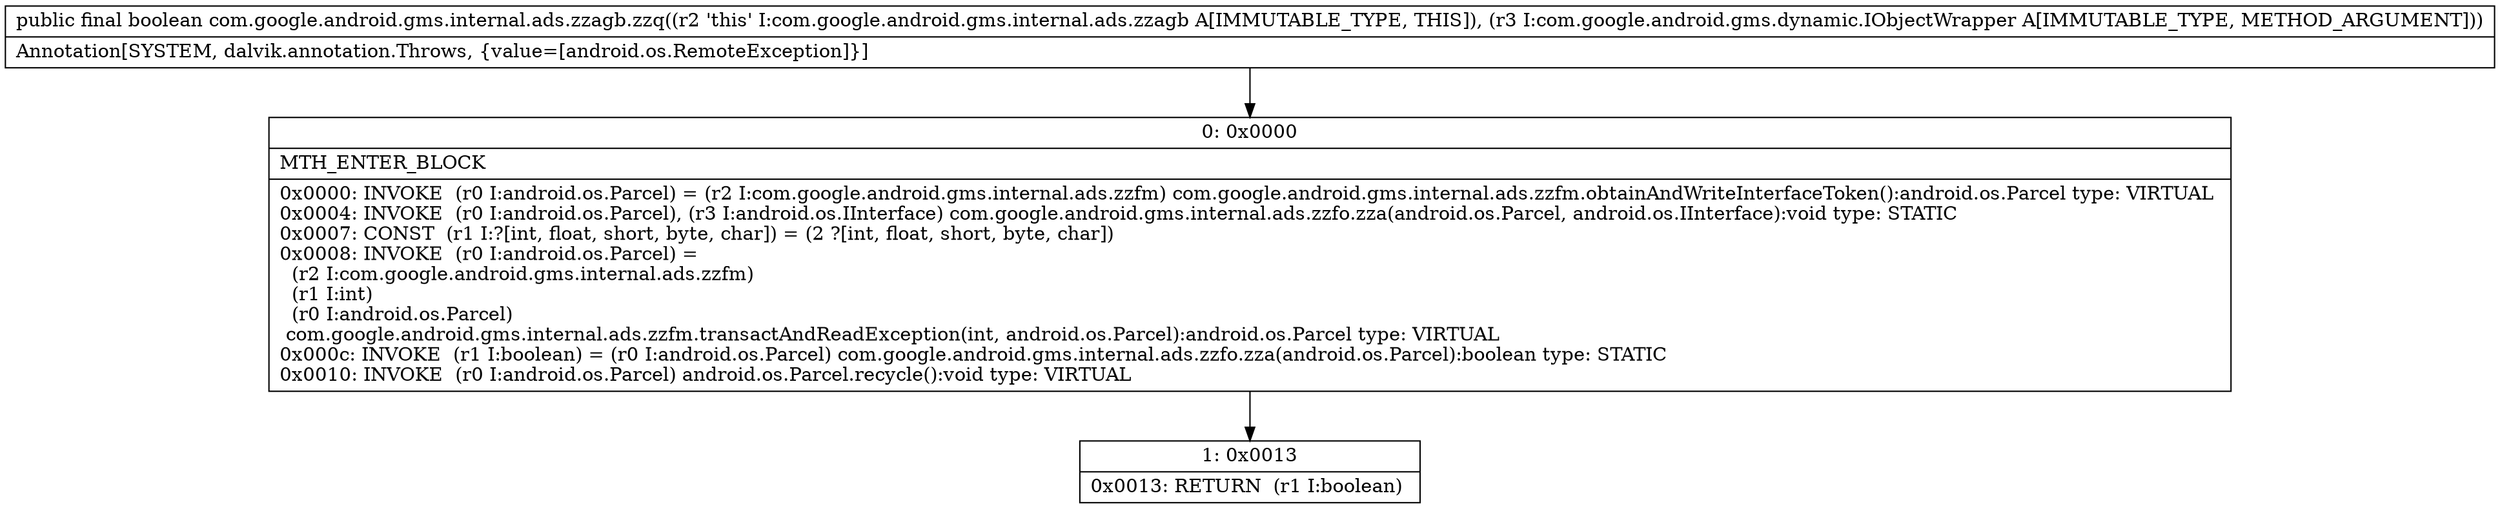 digraph "CFG forcom.google.android.gms.internal.ads.zzagb.zzq(Lcom\/google\/android\/gms\/dynamic\/IObjectWrapper;)Z" {
Node_0 [shape=record,label="{0\:\ 0x0000|MTH_ENTER_BLOCK\l|0x0000: INVOKE  (r0 I:android.os.Parcel) = (r2 I:com.google.android.gms.internal.ads.zzfm) com.google.android.gms.internal.ads.zzfm.obtainAndWriteInterfaceToken():android.os.Parcel type: VIRTUAL \l0x0004: INVOKE  (r0 I:android.os.Parcel), (r3 I:android.os.IInterface) com.google.android.gms.internal.ads.zzfo.zza(android.os.Parcel, android.os.IInterface):void type: STATIC \l0x0007: CONST  (r1 I:?[int, float, short, byte, char]) = (2 ?[int, float, short, byte, char]) \l0x0008: INVOKE  (r0 I:android.os.Parcel) = \l  (r2 I:com.google.android.gms.internal.ads.zzfm)\l  (r1 I:int)\l  (r0 I:android.os.Parcel)\l com.google.android.gms.internal.ads.zzfm.transactAndReadException(int, android.os.Parcel):android.os.Parcel type: VIRTUAL \l0x000c: INVOKE  (r1 I:boolean) = (r0 I:android.os.Parcel) com.google.android.gms.internal.ads.zzfo.zza(android.os.Parcel):boolean type: STATIC \l0x0010: INVOKE  (r0 I:android.os.Parcel) android.os.Parcel.recycle():void type: VIRTUAL \l}"];
Node_1 [shape=record,label="{1\:\ 0x0013|0x0013: RETURN  (r1 I:boolean) \l}"];
MethodNode[shape=record,label="{public final boolean com.google.android.gms.internal.ads.zzagb.zzq((r2 'this' I:com.google.android.gms.internal.ads.zzagb A[IMMUTABLE_TYPE, THIS]), (r3 I:com.google.android.gms.dynamic.IObjectWrapper A[IMMUTABLE_TYPE, METHOD_ARGUMENT]))  | Annotation[SYSTEM, dalvik.annotation.Throws, \{value=[android.os.RemoteException]\}]\l}"];
MethodNode -> Node_0;
Node_0 -> Node_1;
}

